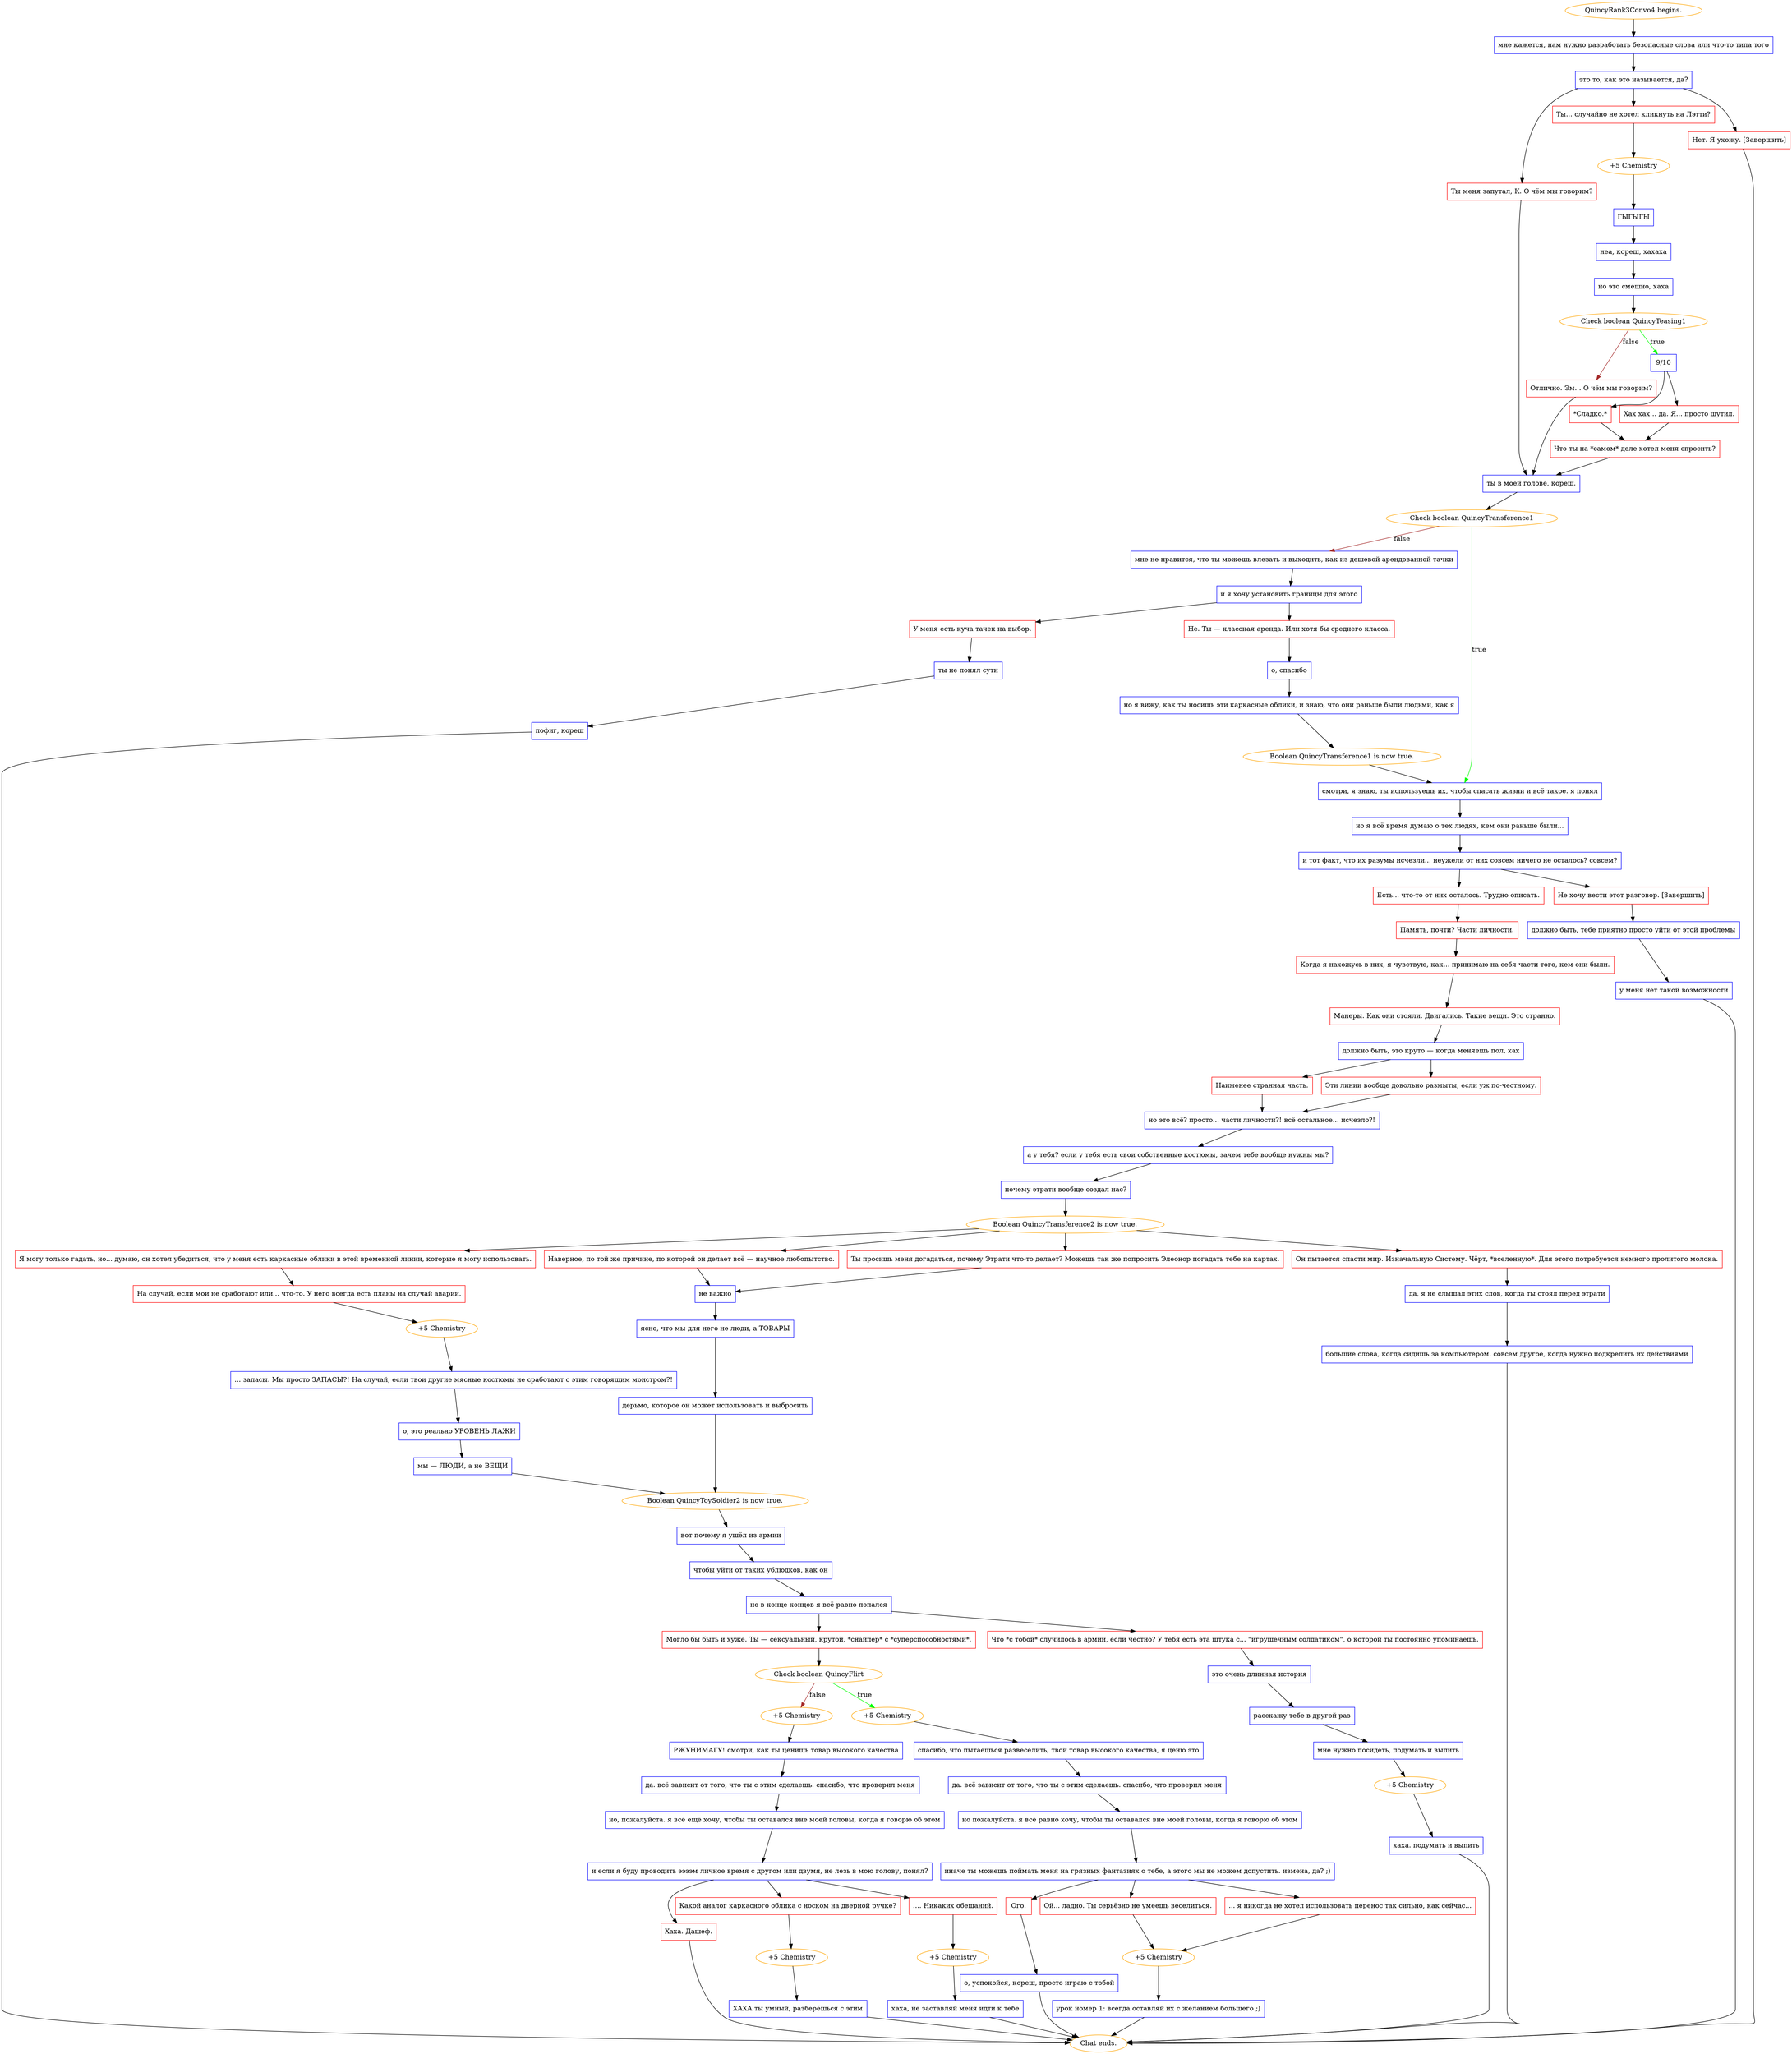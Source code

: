 digraph {
	"QuincyRank3Convo4 begins." [color=orange];
		"QuincyRank3Convo4 begins." -> j3022002858;
	j3022002858 [label="мне кажется, нам нужно разработать безопасные слова или что-то типа того",shape=box,color=blue];
		j3022002858 -> j3182750347;
	j3182750347 [label="это то, как это называется, да?",shape=box,color=blue];
		j3182750347 -> j1879836959;
		j3182750347 -> j1592009822;
		j3182750347 -> j3441862075;
	j1879836959 [label="Ты... случайно не хотел кликнуть на Лэтти?",shape=box,color=red];
		j1879836959 -> j1819990500;
	j1592009822 [label="Ты меня запутал, К. О чём мы говорим?",shape=box,color=red];
		j1592009822 -> j1193219914;
	j3441862075 [label="Нет. Я ухожу. [Завершить]",shape=box,color=red];
		j3441862075 -> "Chat ends.";
	j1819990500 [label="+5 Chemistry",color=orange];
		j1819990500 -> j590158621;
	j1193219914 [label="ты в моей голове, кореш.",shape=box,color=blue];
		j1193219914 -> j2974171597;
	"Chat ends." [color=orange];
	j590158621 [label="ГЫГЫГЫ",shape=box,color=blue];
		j590158621 -> j1666684049;
	j2974171597 [label="Check boolean QuincyTransference1",color=orange];
		j2974171597 -> j3235264228 [label=true,color=green];
		j2974171597 -> j2938498393 [label=false,color=brown];
	j1666684049 [label="неа, кореш, хахаха",shape=box,color=blue];
		j1666684049 -> j113933864;
	j3235264228 [label="смотри, я знаю, ты используешь их, чтобы спасать жизни и всё такое. я понял",shape=box,color=blue];
		j3235264228 -> j3470626423;
	j2938498393 [label="мне не нравится, что ты можешь влезать и выходить, как из дешевой арендованной тачки",shape=box,color=blue];
		j2938498393 -> j1290675273;
	j113933864 [label="но это смешно, хаха",shape=box,color=blue];
		j113933864 -> j4258016429;
	j3470626423 [label="но я всё время думаю о тех людях, кем они раньше были...",shape=box,color=blue];
		j3470626423 -> j1414143145;
	j1290675273 [label="и я хочу установить границы для этого",shape=box,color=blue];
		j1290675273 -> j3043145309;
		j1290675273 -> j3494778312;
	j4258016429 [label="Check boolean QuincyTeasing1",color=orange];
		j4258016429 -> j1324592161 [label=true,color=green];
		j4258016429 -> j3324162001 [label=false,color=brown];
	j1414143145 [label="и тот факт, что их разумы исчезли... неужели от них совсем ничего не осталось? совсем?",shape=box,color=blue];
		j1414143145 -> j143339048;
		j1414143145 -> j587756345;
	j3043145309 [label="Не. Ты — классная аренда. Или хотя бы среднего класса.",shape=box,color=red];
		j3043145309 -> j2021264695;
	j3494778312 [label="У меня есть куча тачек на выбор.",shape=box,color=red];
		j3494778312 -> j3162858511;
	j1324592161 [label="9/10",shape=box,color=blue];
		j1324592161 -> j2510544067;
		j1324592161 -> j2233738127;
	j3324162001 [label="Отлично. Эм... О чём мы говорим?",shape=box,color=red];
		j3324162001 -> j1193219914;
	j143339048 [label="Есть... что-то от них осталось. Трудно описать.",shape=box,color=red];
		j143339048 -> j3600656995;
	j587756345 [label="Не хочу вести этот разговор. [Завершить]",shape=box,color=red];
		j587756345 -> j1911890643;
	j2021264695 [label="о, спасибо",shape=box,color=blue];
		j2021264695 -> j3902345575;
	j3162858511 [label="ты не понял сути",shape=box,color=blue];
		j3162858511 -> j3470169413;
	j2510544067 [label="*Сладко.*",shape=box,color=red];
		j2510544067 -> j2806204634;
	j2233738127 [label="Хах хах... да. Я... просто шутил.",shape=box,color=red];
		j2233738127 -> j2806204634;
	j3600656995 [label="Память, почти? Части личности.",shape=box,color=red];
		j3600656995 -> j4095195811;
	j1911890643 [label="должно быть, тебе приятно просто уйти от этой проблемы",shape=box,color=blue];
		j1911890643 -> j688186319;
	j3902345575 [label="но я вижу, как ты носишь эти каркасные облики, и знаю, что они раньше были людьми, как я",shape=box,color=blue];
		j3902345575 -> j2808895669;
	j3470169413 [label="пофиг, кореш",shape=box,color=blue];
		j3470169413 -> "Chat ends.";
	j2806204634 [label="Что ты на *самом* деле хотел меня спросить?",shape=box,color=red];
		j2806204634 -> j1193219914;
	j4095195811 [label="Когда я нахожусь в них, я чувствую, как... принимаю на себя части того, кем они были.",shape=box,color=red];
		j4095195811 -> j3255918844;
	j688186319 [label="у меня нет такой возможности",shape=box,color=blue];
		j688186319 -> "Chat ends.";
	j2808895669 [label="Boolean QuincyTransference1 is now true.",color=orange];
		j2808895669 -> j3235264228;
	j3255918844 [label="Манеры. Как они стояли. Двигались. Такие вещи. Это странно.",shape=box,color=red];
		j3255918844 -> j1721926502;
	j1721926502 [label="должно быть, это круто — когда меняешь пол, хах",shape=box,color=blue];
		j1721926502 -> j470494131;
		j1721926502 -> j123186813;
	j470494131 [label="Наименее странная часть.",shape=box,color=red];
		j470494131 -> j2920828780;
	j123186813 [label="Эти линии вообще довольно размыты, если уж по-честному.",shape=box,color=red];
		j123186813 -> j2920828780;
	j2920828780 [label="но это всё? просто... части личности?! всё остальное... исчезло?!",shape=box,color=blue];
		j2920828780 -> j4164041462;
	j4164041462 [label="а у тебя? если у тебя есть свои собственные костюмы, зачем тебе вообще нужны мы?",shape=box,color=blue];
		j4164041462 -> j809432941;
	j809432941 [label="почему этрати вообще создал нас?",shape=box,color=blue];
		j809432941 -> j2266904553;
	j2266904553 [label="Boolean QuincyTransference2 is now true.",color=orange];
		j2266904553 -> j3139024097;
		j2266904553 -> j849816349;
		j2266904553 -> j534220868;
		j2266904553 -> j2659979541;
	j3139024097 [label="Я могу только гадать, но... думаю, он хотел убедиться, что у меня есть каркасные облики в этой временной линии, которые я могу использовать.",shape=box,color=red];
		j3139024097 -> j1783089284;
	j849816349 [label="Наверное, по той же причине, по которой он делает всё — научное любопытство.",shape=box,color=red];
		j849816349 -> j3323792879;
	j534220868 [label="Он пытается спасти мир. Изначальную Систему. Чёрт, *вселенную*. Для этого потребуется немного пролитого молока.",shape=box,color=red];
		j534220868 -> j3453359811;
	j2659979541 [label="Ты просишь меня догадаться, почему Этрати что-то делает? Можешь так же попросить Элеонор погадать тебе на картах.",shape=box,color=red];
		j2659979541 -> j3323792879;
	j1783089284 [label="На случай, если мои не сработают или... что-то. У него всегда есть планы на случай аварии.",shape=box,color=red];
		j1783089284 -> j2913115913;
	j3323792879 [label="не важно",shape=box,color=blue];
		j3323792879 -> j1131176110;
	j3453359811 [label="да, я не слышал этих слов, когда ты стоял перед этрати",shape=box,color=blue];
		j3453359811 -> j1136485888;
	j2913115913 [label="+5 Chemistry",color=orange];
		j2913115913 -> j492489537;
	j1131176110 [label="ясно, что мы для него не люди, а ТОВАРЫ",shape=box,color=blue];
		j1131176110 -> j1276613889;
	j1136485888 [label="большие слова, когда сидишь за компьютером. совсем другое, когда нужно подкрепить их действиями",shape=box,color=blue];
		j1136485888 -> "Chat ends.";
	j492489537 [label="... запасы. Мы просто ЗАПАСЫ?! На случай, если твои другие мясные костюмы не сработают с этим говорящим монстром?!",shape=box,color=blue];
		j492489537 -> j523587510;
	j1276613889 [label="дерьмо, которое он может использовать и выбросить",shape=box,color=blue];
		j1276613889 -> j2037261716;
	j523587510 [label="о, это реально УРОВЕНЬ ЛАЖИ",shape=box,color=blue];
		j523587510 -> j3869485323;
	j2037261716 [label="Boolean QuincyToySoldier2 is now true.",color=orange];
		j2037261716 -> j3947025788;
	j3869485323 [label="мы — ЛЮДИ, а не ВЕЩИ",shape=box,color=blue];
		j3869485323 -> j2037261716;
	j3947025788 [label="вот почему я ушёл из армии",shape=box,color=blue];
		j3947025788 -> j2647790703;
	j2647790703 [label="чтобы уйти от таких ублюдков, как он",shape=box,color=blue];
		j2647790703 -> j1049746312;
	j1049746312 [label="но в конце концов я всё равно попался",shape=box,color=blue];
		j1049746312 -> j1109222422;
		j1049746312 -> j3550979588;
	j1109222422 [label="Могло бы быть и хуже. Ты — сексуальный, крутой, *снайпер* с *суперспособностями*.",shape=box,color=red];
		j1109222422 -> j2874288190;
	j3550979588 [label="Что *с тобой* случилось в армии, если честно? У тебя есть эта штука с... \"игрушечным солдатиком\", о которой ты постоянно упоминаешь.",shape=box,color=red];
		j3550979588 -> j657289314;
	j2874288190 [label="Check boolean QuincyFlirt",color=orange];
		j2874288190 -> j912058585 [label=true,color=green];
		j2874288190 -> j2386912458 [label=false,color=brown];
	j657289314 [label="это очень длинная история",shape=box,color=blue];
		j657289314 -> j2185969262;
	j912058585 [label="+5 Chemistry",color=orange];
		j912058585 -> j1338719191;
	j2386912458 [label="+5 Chemistry",color=orange];
		j2386912458 -> j3308706594;
	j2185969262 [label="расскажу тебе в другой раз",shape=box,color=blue];
		j2185969262 -> j3729513860;
	j1338719191 [label="спасибо, что пытаешься развеселить, твой товар высокого качества, я ценю это",shape=box,color=blue];
		j1338719191 -> j2242206011;
	j3308706594 [label="РЖУНИМАГУ! смотри, как ты ценишь товар высокого качества",shape=box,color=blue];
		j3308706594 -> j3155012314;
	j3729513860 [label="мне нужно посидеть, подумать и выпить",shape=box,color=blue];
		j3729513860 -> j630648659;
	j2242206011 [label="да. всё зависит от того, что ты с этим сделаешь. спасибо, что проверил меня",shape=box,color=blue];
		j2242206011 -> j4035550474;
	j3155012314 [label="да. всё зависит от того, что ты с этим сделаешь. спасибо, что проверил меня",shape=box,color=blue];
		j3155012314 -> j2586981852;
	j630648659 [label="+5 Chemistry",color=orange];
		j630648659 -> j907386625;
	j4035550474 [label="но пожалуйста. я всё равно хочу, чтобы ты оставался вне моей головы, когда я говорю об этом",shape=box,color=blue];
		j4035550474 -> j3220020476;
	j2586981852 [label="но, пожалуйста. я всё ещё хочу, чтобы ты оставался вне моей головы, когда я говорю об этом",shape=box,color=blue];
		j2586981852 -> j971681501;
	j907386625 [label="хаха. подумать и выпить",shape=box,color=blue];
		j907386625 -> "Chat ends.";
	j3220020476 [label="иначе ты можешь поймать меня на грязных фантазиях о тебе, а этого мы не можем допустить. измена, да? ;)",shape=box,color=blue];
		j3220020476 -> j3340827859;
		j3220020476 -> j1225200544;
		j3220020476 -> j1378645070;
	j971681501 [label="и если я буду проводить ээээм личное время с другом или двумя, не лезь в мою голову, понял?",shape=box,color=blue];
		j971681501 -> j1064966980;
		j971681501 -> j254233168;
		j971681501 -> j559692128;
	j3340827859 [label="... я никогда не хотел использовать перенос так сильно, как сейчас...",shape=box,color=red];
		j3340827859 -> j2656517305;
	j1225200544 [label="Ой... ладно. Ты серьёзно не умеешь веселиться.",shape=box,color=red];
		j1225200544 -> j2656517305;
	j1378645070 [label="Ого.",shape=box,color=red];
		j1378645070 -> j1369153193;
	j1064966980 [label="Какой аналог каркасного облика с носком на дверной ручке?",shape=box,color=red];
		j1064966980 -> j406203048;
	j254233168 [label=".... Никаких обещаний.",shape=box,color=red];
		j254233168 -> j2127207350;
	j559692128 [label="Хаха. Дашеф.",shape=box,color=red];
		j559692128 -> "Chat ends.";
	j2656517305 [label="+5 Chemistry",color=orange];
		j2656517305 -> j3126776092;
	j1369153193 [label="о, успокойся, кореш, просто играю с тобой",shape=box,color=blue];
		j1369153193 -> "Chat ends.";
	j406203048 [label="+5 Chemistry",color=orange];
		j406203048 -> j1697775741;
	j2127207350 [label="+5 Chemistry",color=orange];
		j2127207350 -> j1728227001;
	j3126776092 [label="урок номер 1: всегда оставляй их с желанием большего ;)",shape=box,color=blue];
		j3126776092 -> "Chat ends.";
	j1697775741 [label="ХАХА ты умный, разберёшься с этим",shape=box,color=blue];
		j1697775741 -> "Chat ends.";
	j1728227001 [label="хаха, не заставляй меня идти к тебе",shape=box,color=blue];
		j1728227001 -> "Chat ends.";
}